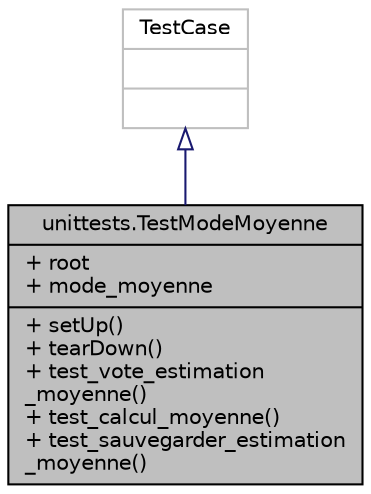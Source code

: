 digraph "unittests.TestModeMoyenne"
{
  edge [fontname="Helvetica",fontsize="10",labelfontname="Helvetica",labelfontsize="10"];
  node [fontname="Helvetica",fontsize="10",shape=record];
  Node0 [label="{unittests.TestModeMoyenne\n|+ root\l+ mode_moyenne\l|+ setUp()\l+ tearDown()\l+ test_vote_estimation\l_moyenne()\l+ test_calcul_moyenne()\l+ test_sauvegarder_estimation\l_moyenne()\l}",height=0.2,width=0.4,color="black", fillcolor="grey75", style="filled", fontcolor="black"];
  Node1 -> Node0 [dir="back",color="midnightblue",fontsize="10",style="solid",arrowtail="onormal",fontname="Helvetica"];
  Node1 [label="{TestCase\n||}",height=0.2,width=0.4,color="grey75", fillcolor="white", style="filled"];
}
